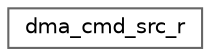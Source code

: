 digraph "Graphical Class Hierarchy"
{
 // LATEX_PDF_SIZE
  bgcolor="transparent";
  edge [fontname=Helvetica,fontsize=10,labelfontname=Helvetica,labelfontsize=10];
  node [fontname=Helvetica,fontsize=10,shape=box,height=0.2,width=0.4];
  rankdir="LR";
  Node0 [id="Node000000",label="dma_cmd_src_r",height=0.2,width=0.4,color="grey40", fillcolor="white", style="filled",URL="$structdma__cmd__src__r.html",tooltip=" "];
}

